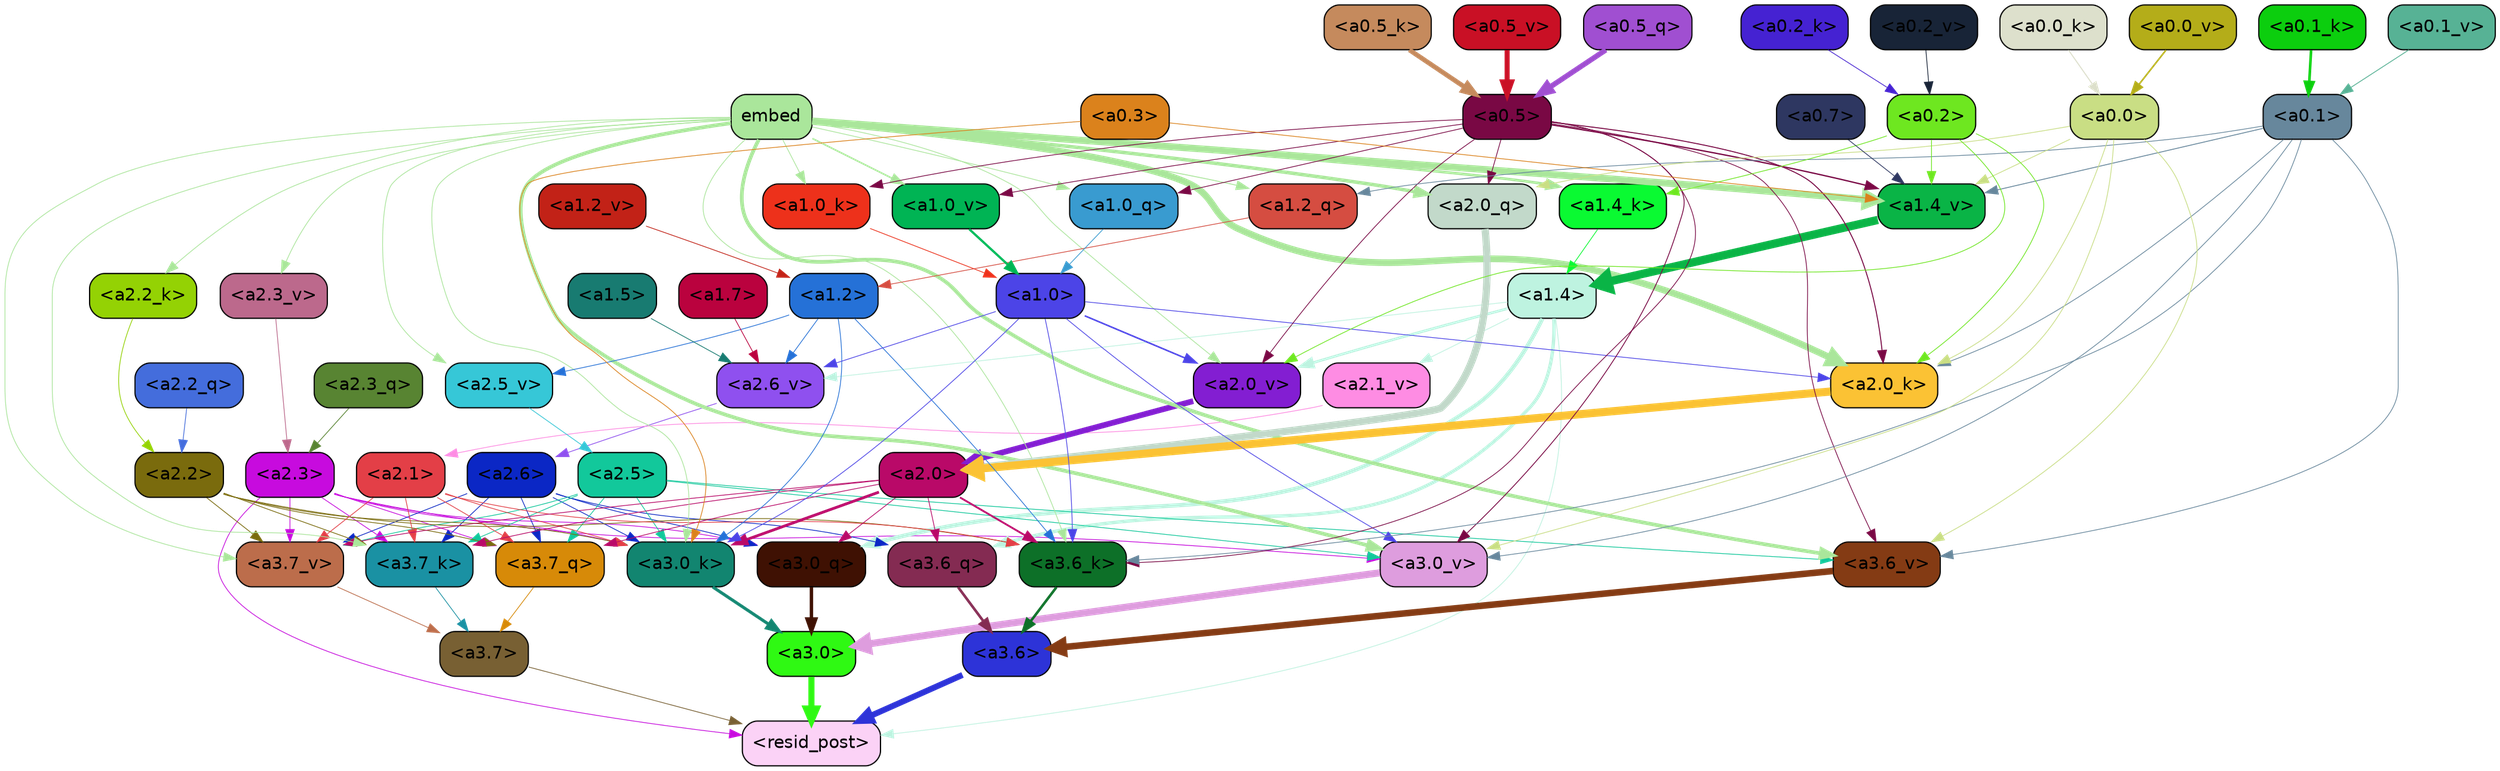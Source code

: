 strict digraph "" {
	graph [bgcolor=transparent,
		layout=dot,
		overlap=false,
		splines=true
	];
	"<a3.7>"	[color=black,
		fillcolor="#786033",
		fontname=Helvetica,
		shape=box,
		style="filled, rounded"];
	"<resid_post>"	[color=black,
		fillcolor="#fbd2f6",
		fontname=Helvetica,
		shape=box,
		style="filled, rounded"];
	"<a3.7>" -> "<resid_post>"	[color="#786033",
		penwidth=0.6];
	"<a3.6>"	[color=black,
		fillcolor="#2d33d8",
		fontname=Helvetica,
		shape=box,
		style="filled, rounded"];
	"<a3.6>" -> "<resid_post>"	[color="#2d33d8",
		penwidth=4.751612067222595];
	"<a3.0>"	[color=black,
		fillcolor="#2ff913",
		fontname=Helvetica,
		shape=box,
		style="filled, rounded"];
	"<a3.0>" -> "<resid_post>"	[color="#2ff913",
		penwidth=4.884142994880676];
	"<a2.3>"	[color=black,
		fillcolor="#c70bde",
		fontname=Helvetica,
		shape=box,
		style="filled, rounded"];
	"<a2.3>" -> "<resid_post>"	[color="#c70bde",
		penwidth=0.6];
	"<a3.7_q>"	[color=black,
		fillcolor="#d78a08",
		fontname=Helvetica,
		shape=box,
		style="filled, rounded"];
	"<a2.3>" -> "<a3.7_q>"	[color="#c70bde",
		penwidth=0.6];
	"<a3.0_q>"	[color=black,
		fillcolor="#3f1103",
		fontname=Helvetica,
		shape=box,
		style="filled, rounded"];
	"<a2.3>" -> "<a3.0_q>"	[color="#c70bde",
		penwidth=0.6];
	"<a3.7_k>"	[color=black,
		fillcolor="#1a91a3",
		fontname=Helvetica,
		shape=box,
		style="filled, rounded"];
	"<a2.3>" -> "<a3.7_k>"	[color="#c70bde",
		penwidth=0.6];
	"<a3.0_k>"	[color=black,
		fillcolor="#128570",
		fontname=Helvetica,
		shape=box,
		style="filled, rounded"];
	"<a2.3>" -> "<a3.0_k>"	[color="#c70bde",
		penwidth=0.6];
	"<a3.7_v>"	[color=black,
		fillcolor="#bc6d4b",
		fontname=Helvetica,
		shape=box,
		style="filled, rounded"];
	"<a2.3>" -> "<a3.7_v>"	[color="#c70bde",
		penwidth=0.6];
	"<a3.0_v>"	[color=black,
		fillcolor="#de9dde",
		fontname=Helvetica,
		shape=box,
		style="filled, rounded"];
	"<a2.3>" -> "<a3.0_v>"	[color="#c70bde",
		penwidth=0.6];
	"<a1.4>"	[color=black,
		fillcolor="#bef3e0",
		fontname=Helvetica,
		shape=box,
		style="filled, rounded"];
	"<a1.4>" -> "<resid_post>"	[color="#bef3e0",
		penwidth=0.6];
	"<a3.6_q>"	[color=black,
		fillcolor="#842b52",
		fontname=Helvetica,
		shape=box,
		style="filled, rounded"];
	"<a1.4>" -> "<a3.6_q>"	[color="#bef3e0",
		penwidth=2.6469622254371643];
	"<a1.4>" -> "<a3.0_q>"	[color="#bef3e0",
		penwidth=3.3040847778320312];
	"<a2.6_v>"	[color=black,
		fillcolor="#8f50ef",
		fontname=Helvetica,
		shape=box,
		style="filled, rounded"];
	"<a1.4>" -> "<a2.6_v>"	[color="#bef3e0",
		penwidth=0.6];
	"<a2.1_v>"	[color=black,
		fillcolor="#fe8ce3",
		fontname=Helvetica,
		shape=box,
		style="filled, rounded"];
	"<a1.4>" -> "<a2.1_v>"	[color="#bef3e0",
		penwidth=0.6];
	"<a2.0_v>"	[color=black,
		fillcolor="#831ed2",
		fontname=Helvetica,
		shape=box,
		style="filled, rounded"];
	"<a1.4>" -> "<a2.0_v>"	[color="#bef3e0",
		penwidth=2.1286070346832275];
	"<a3.7_q>" -> "<a3.7>"	[color="#d78a08",
		penwidth=0.6];
	"<a3.6_q>" -> "<a3.6>"	[color="#842b52",
		penwidth=2.091020345687866];
	"<a3.0_q>" -> "<a3.0>"	[color="#3f1103",
		penwidth=2.7421876192092896];
	"<a3.7_k>" -> "<a3.7>"	[color="#1a91a3",
		penwidth=0.6];
	"<a3.6_k>"	[color=black,
		fillcolor="#0d7028",
		fontname=Helvetica,
		shape=box,
		style="filled, rounded"];
	"<a3.6_k>" -> "<a3.6>"	[color="#0d7028",
		penwidth=2.048597991466522];
	"<a3.0_k>" -> "<a3.0>"	[color="#128570",
		penwidth=2.476402521133423];
	"<a3.7_v>" -> "<a3.7>"	[color="#bc6d4b",
		penwidth=0.6];
	"<a3.6_v>"	[color=black,
		fillcolor="#843b14",
		fontname=Helvetica,
		shape=box,
		style="filled, rounded"];
	"<a3.6_v>" -> "<a3.6>"	[color="#843b14",
		penwidth=5.2550448179244995];
	"<a3.0_v>" -> "<a3.0>"	[color="#de9dde",
		penwidth=5.652270674705505];
	"<a2.6>"	[color=black,
		fillcolor="#0b27c5",
		fontname=Helvetica,
		shape=box,
		style="filled, rounded"];
	"<a2.6>" -> "<a3.7_q>"	[color="#0b27c5",
		penwidth=0.6];
	"<a2.6>" -> "<a3.6_q>"	[color="#0b27c5",
		penwidth=0.6];
	"<a2.6>" -> "<a3.0_q>"	[color="#0b27c5",
		penwidth=0.6];
	"<a2.6>" -> "<a3.7_k>"	[color="#0b27c5",
		penwidth=0.6];
	"<a2.6>" -> "<a3.0_k>"	[color="#0b27c5",
		penwidth=0.6];
	"<a2.6>" -> "<a3.7_v>"	[color="#0b27c5",
		penwidth=0.6];
	"<a2.5>"	[color=black,
		fillcolor="#12c89b",
		fontname=Helvetica,
		shape=box,
		style="filled, rounded"];
	"<a2.5>" -> "<a3.7_q>"	[color="#12c89b",
		penwidth=0.6];
	"<a2.5>" -> "<a3.7_k>"	[color="#12c89b",
		penwidth=0.6];
	"<a2.5>" -> "<a3.0_k>"	[color="#12c89b",
		penwidth=0.6];
	"<a2.5>" -> "<a3.7_v>"	[color="#12c89b",
		penwidth=0.6];
	"<a2.5>" -> "<a3.6_v>"	[color="#12c89b",
		penwidth=0.6];
	"<a2.5>" -> "<a3.0_v>"	[color="#12c89b",
		penwidth=0.6];
	"<a2.2>"	[color=black,
		fillcolor="#7a6b0d",
		fontname=Helvetica,
		shape=box,
		style="filled, rounded"];
	"<a2.2>" -> "<a3.7_q>"	[color="#7a6b0d",
		penwidth=0.6];
	"<a2.2>" -> "<a3.7_k>"	[color="#7a6b0d",
		penwidth=0.6];
	"<a2.2>" -> "<a3.6_k>"	[color="#7a6b0d",
		penwidth=0.6];
	"<a2.2>" -> "<a3.0_k>"	[color="#7a6b0d",
		penwidth=0.6];
	"<a2.2>" -> "<a3.7_v>"	[color="#7a6b0d",
		penwidth=0.6];
	"<a2.1>"	[color=black,
		fillcolor="#e33f47",
		fontname=Helvetica,
		shape=box,
		style="filled, rounded"];
	"<a2.1>" -> "<a3.7_q>"	[color="#e33f47",
		penwidth=0.6];
	"<a2.1>" -> "<a3.7_k>"	[color="#e33f47",
		penwidth=0.6];
	"<a2.1>" -> "<a3.6_k>"	[color="#e33f47",
		penwidth=0.6];
	"<a2.1>" -> "<a3.0_k>"	[color="#e33f47",
		penwidth=0.6];
	"<a2.1>" -> "<a3.7_v>"	[color="#e33f47",
		penwidth=0.6];
	"<a2.0>"	[color=black,
		fillcolor="#b90968",
		fontname=Helvetica,
		shape=box,
		style="filled, rounded"];
	"<a2.0>" -> "<a3.7_q>"	[color="#b90968",
		penwidth=0.6];
	"<a2.0>" -> "<a3.6_q>"	[color="#b90968",
		penwidth=0.6];
	"<a2.0>" -> "<a3.0_q>"	[color="#b90968",
		penwidth=0.6];
	"<a2.0>" -> "<a3.7_k>"	[color="#b90968",
		penwidth=0.6];
	"<a2.0>" -> "<a3.6_k>"	[color="#b90968",
		penwidth=1.4757367372512817];
	"<a2.0>" -> "<a3.0_k>"	[color="#b90968",
		penwidth=2.2137351036071777];
	"<a2.0>" -> "<a3.7_v>"	[color="#b90968",
		penwidth=0.6];
	embed	[color=black,
		fillcolor="#aae69b",
		fontname=Helvetica,
		shape=box,
		style="filled, rounded"];
	embed -> "<a3.7_k>"	[color="#aae69b",
		penwidth=0.6];
	embed -> "<a3.6_k>"	[color="#aae69b",
		penwidth=0.6];
	embed -> "<a3.0_k>"	[color="#aae69b",
		penwidth=0.6];
	embed -> "<a3.7_v>"	[color="#aae69b",
		penwidth=0.6];
	embed -> "<a3.6_v>"	[color="#aae69b",
		penwidth=2.9582033157348633];
	embed -> "<a3.0_v>"	[color="#aae69b",
		penwidth=2.972973108291626];
	"<a2.0_q>"	[color=black,
		fillcolor="#c2d9ca",
		fontname=Helvetica,
		shape=box,
		style="filled, rounded"];
	embed -> "<a2.0_q>"	[color="#aae69b",
		penwidth=2.7699792869389057];
	"<a2.2_k>"	[color=black,
		fillcolor="#94d204",
		fontname=Helvetica,
		shape=box,
		style="filled, rounded"];
	embed -> "<a2.2_k>"	[color="#aae69b",
		penwidth=0.6];
	"<a2.0_k>"	[color=black,
		fillcolor="#fbc234",
		fontname=Helvetica,
		shape=box,
		style="filled, rounded"];
	embed -> "<a2.0_k>"	[color="#aae69b",
		penwidth=5.362775564193726];
	"<a2.5_v>"	[color=black,
		fillcolor="#36c7d7",
		fontname=Helvetica,
		shape=box,
		style="filled, rounded"];
	embed -> "<a2.5_v>"	[color="#aae69b",
		penwidth=0.6];
	"<a2.3_v>"	[color=black,
		fillcolor="#bc698c",
		fontname=Helvetica,
		shape=box,
		style="filled, rounded"];
	embed -> "<a2.3_v>"	[color="#aae69b",
		penwidth=0.6];
	embed -> "<a2.0_v>"	[color="#aae69b",
		penwidth=0.6];
	"<a1.2_q>"	[color=black,
		fillcolor="#d54d41",
		fontname=Helvetica,
		shape=box,
		style="filled, rounded"];
	embed -> "<a1.2_q>"	[color="#aae69b",
		penwidth=0.7193574905395508];
	"<a1.0_q>"	[color=black,
		fillcolor="#399bd0",
		fontname=Helvetica,
		shape=box,
		style="filled, rounded"];
	embed -> "<a1.0_q>"	[color="#aae69b",
		penwidth=0.6];
	"<a1.4_k>"	[color=black,
		fillcolor="#0afa32",
		fontname=Helvetica,
		shape=box,
		style="filled, rounded"];
	embed -> "<a1.4_k>"	[color="#aae69b",
		penwidth=2.147887945175171];
	"<a1.0_k>"	[color=black,
		fillcolor="#ed311b",
		fontname=Helvetica,
		shape=box,
		style="filled, rounded"];
	embed -> "<a1.0_k>"	[color="#aae69b",
		penwidth=0.6];
	"<a1.4_v>"	[color=black,
		fillcolor="#0ab446",
		fontname=Helvetica,
		shape=box,
		style="filled, rounded"];
	embed -> "<a1.4_v>"	[color="#aae69b",
		penwidth=5.545122385025024];
	"<a1.0_v>"	[color=black,
		fillcolor="#00b454",
		fontname=Helvetica,
		shape=box,
		style="filled, rounded"];
	embed -> "<a1.0_v>"	[color="#aae69b",
		penwidth=1.26444411277771];
	"<a1.2>"	[color=black,
		fillcolor="#2571d7",
		fontname=Helvetica,
		shape=box,
		style="filled, rounded"];
	"<a1.2>" -> "<a3.6_k>"	[color="#2571d7",
		penwidth=0.6];
	"<a1.2>" -> "<a3.0_k>"	[color="#2571d7",
		penwidth=0.6];
	"<a1.2>" -> "<a2.6_v>"	[color="#2571d7",
		penwidth=0.6];
	"<a1.2>" -> "<a2.5_v>"	[color="#2571d7",
		penwidth=0.6];
	"<a1.0>"	[color=black,
		fillcolor="#4c44e7",
		fontname=Helvetica,
		shape=box,
		style="filled, rounded"];
	"<a1.0>" -> "<a3.6_k>"	[color="#4c44e7",
		penwidth=0.6];
	"<a1.0>" -> "<a3.0_k>"	[color="#4c44e7",
		penwidth=0.6];
	"<a1.0>" -> "<a3.0_v>"	[color="#4c44e7",
		penwidth=0.6];
	"<a1.0>" -> "<a2.0_k>"	[color="#4c44e7",
		penwidth=0.6];
	"<a1.0>" -> "<a2.6_v>"	[color="#4c44e7",
		penwidth=0.6];
	"<a1.0>" -> "<a2.0_v>"	[color="#4c44e7",
		penwidth=1.2240618467330933];
	"<a0.5>"	[color=black,
		fillcolor="#790844",
		fontname=Helvetica,
		shape=box,
		style="filled, rounded"];
	"<a0.5>" -> "<a3.6_k>"	[color="#790844",
		penwidth=0.6];
	"<a0.5>" -> "<a3.6_v>"	[color="#790844",
		penwidth=0.6];
	"<a0.5>" -> "<a3.0_v>"	[color="#790844",
		penwidth=0.6790935099124908];
	"<a0.5>" -> "<a2.0_q>"	[color="#790844",
		penwidth=0.6];
	"<a0.5>" -> "<a2.0_k>"	[color="#790844",
		penwidth=0.7897988557815552];
	"<a0.5>" -> "<a2.0_v>"	[color="#790844",
		penwidth=0.6];
	"<a0.5>" -> "<a1.0_q>"	[color="#790844",
		penwidth=0.6];
	"<a0.5>" -> "<a1.0_k>"	[color="#790844",
		penwidth=0.6];
	"<a0.5>" -> "<a1.4_v>"	[color="#790844",
		penwidth=1.0479987859725952];
	"<a0.5>" -> "<a1.0_v>"	[color="#790844",
		penwidth=0.6];
	"<a0.1>"	[color=black,
		fillcolor="#67879c",
		fontname=Helvetica,
		shape=box,
		style="filled, rounded"];
	"<a0.1>" -> "<a3.6_k>"	[color="#67879c",
		penwidth=0.6];
	"<a0.1>" -> "<a3.6_v>"	[color="#67879c",
		penwidth=0.6];
	"<a0.1>" -> "<a3.0_v>"	[color="#67879c",
		penwidth=0.6];
	"<a0.1>" -> "<a2.0_k>"	[color="#67879c",
		penwidth=0.6];
	"<a0.1>" -> "<a1.2_q>"	[color="#67879c",
		penwidth=0.6];
	"<a0.1>" -> "<a1.4_v>"	[color="#67879c",
		penwidth=0.7031502723693848];
	"<a0.3>"	[color=black,
		fillcolor="#db821c",
		fontname=Helvetica,
		shape=box,
		style="filled, rounded"];
	"<a0.3>" -> "<a3.0_k>"	[color="#db821c",
		penwidth=0.6];
	"<a0.3>" -> "<a1.4_v>"	[color="#db821c",
		penwidth=0.6];
	"<a0.0>"	[color=black,
		fillcolor="#c9de84",
		fontname=Helvetica,
		shape=box,
		style="filled, rounded"];
	"<a0.0>" -> "<a3.6_v>"	[color="#c9de84",
		penwidth=0.6];
	"<a0.0>" -> "<a3.0_v>"	[color="#c9de84",
		penwidth=0.6];
	"<a0.0>" -> "<a2.0_q>"	[color="#c9de84",
		penwidth=0.6];
	"<a0.0>" -> "<a2.0_k>"	[color="#c9de84",
		penwidth=0.6];
	"<a0.0>" -> "<a1.4_v>"	[color="#c9de84",
		penwidth=0.6];
	"<a2.3_q>"	[color=black,
		fillcolor="#588432",
		fontname=Helvetica,
		shape=box,
		style="filled, rounded"];
	"<a2.3_q>" -> "<a2.3>"	[color="#588432",
		penwidth=0.6];
	"<a2.2_q>"	[color=black,
		fillcolor="#446ddc",
		fontname=Helvetica,
		shape=box,
		style="filled, rounded"];
	"<a2.2_q>" -> "<a2.2>"	[color="#446ddc",
		penwidth=0.6];
	"<a2.0_q>" -> "<a2.0>"	[color="#c2d9ca",
		penwidth=5.819834470748901];
	"<a2.2_k>" -> "<a2.2>"	[color="#94d204",
		penwidth=0.6];
	"<a2.0_k>" -> "<a2.0>"	[color="#fbc234",
		penwidth=6.470837593078613];
	"<a2.6_v>" -> "<a2.6>"	[color="#8f50ef",
		penwidth=0.6];
	"<a2.5_v>" -> "<a2.5>"	[color="#36c7d7",
		penwidth=0.6];
	"<a2.3_v>" -> "<a2.3>"	[color="#bc698c",
		penwidth=0.6];
	"<a2.1_v>" -> "<a2.1>"	[color="#fe8ce3",
		penwidth=0.6];
	"<a2.0_v>" -> "<a2.0>"	[color="#831ed2",
		penwidth=4.5950857400894165];
	"<a0.2>"	[color=black,
		fillcolor="#6ee720",
		fontname=Helvetica,
		shape=box,
		style="filled, rounded"];
	"<a0.2>" -> "<a2.0_k>"	[color="#6ee720",
		penwidth=0.6];
	"<a0.2>" -> "<a2.0_v>"	[color="#6ee720",
		penwidth=0.6];
	"<a0.2>" -> "<a1.4_k>"	[color="#6ee720",
		penwidth=0.6];
	"<a0.2>" -> "<a1.4_v>"	[color="#6ee720",
		penwidth=0.6];
	"<a1.7>"	[color=black,
		fillcolor="#ba023e",
		fontname=Helvetica,
		shape=box,
		style="filled, rounded"];
	"<a1.7>" -> "<a2.6_v>"	[color="#ba023e",
		penwidth=0.6];
	"<a1.5>"	[color=black,
		fillcolor="#187b71",
		fontname=Helvetica,
		shape=box,
		style="filled, rounded"];
	"<a1.5>" -> "<a2.6_v>"	[color="#187b71",
		penwidth=0.6];
	"<a1.2_q>" -> "<a1.2>"	[color="#d54d41",
		penwidth=0.6];
	"<a1.0_q>" -> "<a1.0>"	[color="#399bd0",
		penwidth=0.6];
	"<a1.4_k>" -> "<a1.4>"	[color="#0afa32",
		penwidth=0.6];
	"<a1.0_k>" -> "<a1.0>"	[color="#ed311b",
		penwidth=0.6];
	"<a1.4_v>" -> "<a1.4>"	[color="#0ab446",
		penwidth=6.635385513305664];
	"<a1.2_v>"	[color=black,
		fillcolor="#c22217",
		fontname=Helvetica,
		shape=box,
		style="filled, rounded"];
	"<a1.2_v>" -> "<a1.2>"	[color="#c22217",
		penwidth=0.6];
	"<a1.0_v>" -> "<a1.0>"	[color="#00b454",
		penwidth=1.807669460773468];
	"<a0.7>"	[color=black,
		fillcolor="#2e3761",
		fontname=Helvetica,
		shape=box,
		style="filled, rounded"];
	"<a0.7>" -> "<a1.4_v>"	[color="#2e3761",
		penwidth=0.6];
	"<a0.5_q>"	[color=black,
		fillcolor="#a04fd1",
		fontname=Helvetica,
		shape=box,
		style="filled, rounded"];
	"<a0.5_q>" -> "<a0.5>"	[color="#a04fd1",
		penwidth=4.201210081577301];
	"<a0.5_k>"	[color=black,
		fillcolor="#c58a5d",
		fontname=Helvetica,
		shape=box,
		style="filled, rounded"];
	"<a0.5_k>" -> "<a0.5>"	[color="#c58a5d",
		penwidth=3.780391812324524];
	"<a0.2_k>"	[color=black,
		fillcolor="#4522d2",
		fontname=Helvetica,
		shape=box,
		style="filled, rounded"];
	"<a0.2_k>" -> "<a0.2>"	[color="#4522d2",
		penwidth=0.6];
	"<a0.1_k>"	[color=black,
		fillcolor="#0cce0e",
		fontname=Helvetica,
		shape=box,
		style="filled, rounded"];
	"<a0.1_k>" -> "<a0.1>"	[color="#0cce0e",
		penwidth=2.0809476375579834];
	"<a0.0_k>"	[color=black,
		fillcolor="#dde0cc",
		fontname=Helvetica,
		shape=box,
		style="filled, rounded"];
	"<a0.0_k>" -> "<a0.0>"	[color="#dde0cc",
		penwidth=0.8123311996459961];
	"<a0.5_v>"	[color=black,
		fillcolor="#c91025",
		fontname=Helvetica,
		shape=box,
		style="filled, rounded"];
	"<a0.5_v>" -> "<a0.5>"	[color="#c91025",
		penwidth=4.0294036865234375];
	"<a0.2_v>"	[color=black,
		fillcolor="#182437",
		fontname=Helvetica,
		shape=box,
		style="filled, rounded"];
	"<a0.2_v>" -> "<a0.2>"	[color="#182437",
		penwidth=0.6];
	"<a0.1_v>"	[color=black,
		fillcolor="#57b295",
		fontname=Helvetica,
		shape=box,
		style="filled, rounded"];
	"<a0.1_v>" -> "<a0.1>"	[color="#57b295",
		penwidth=0.6631441116333008];
	"<a0.0_v>"	[color=black,
		fillcolor="#b4ad19",
		fontname=Helvetica,
		shape=box,
		style="filled, rounded"];
	"<a0.0_v>" -> "<a0.0>"	[color="#b4ad19",
		penwidth=1.2803640365600586];
}
